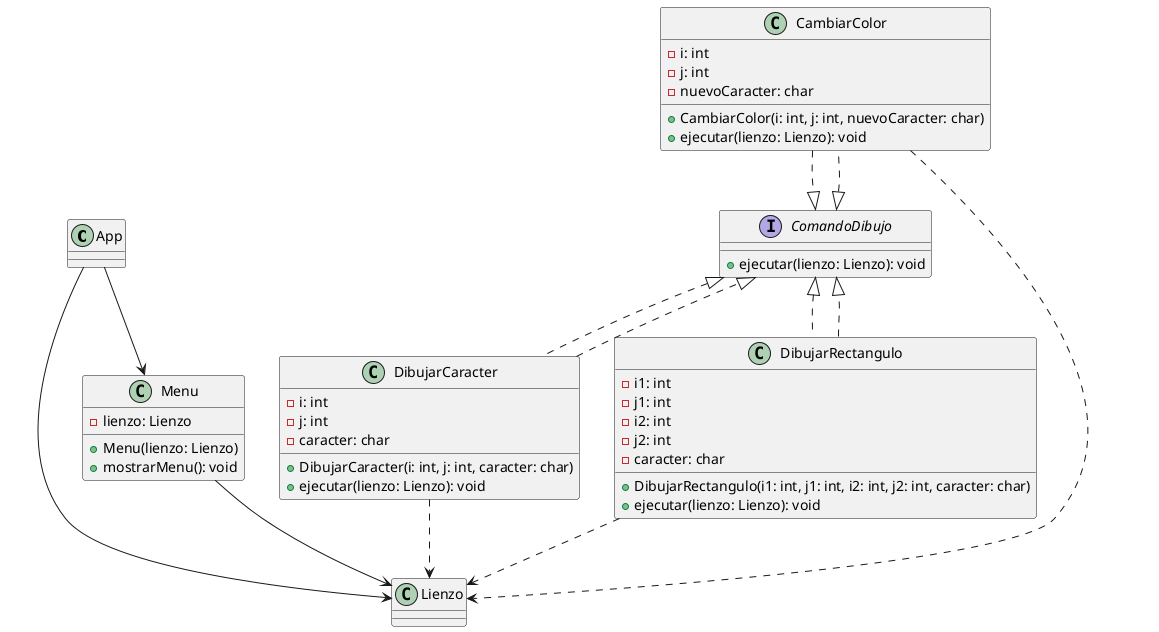 @startuml

class App {
}

interface ComandoDibujo {
    +ejecutar(lienzo: Lienzo): void
}

class CambiarColor implements ComandoDibujo {
    -i: int
    -j: int
    -nuevoCaracter: char
    +CambiarColor(i: int, j: int, nuevoCaracter: char)
    +ejecutar(lienzo: Lienzo): void
}

class DibujarCaracter implements ComandoDibujo {
    -i: int
    -j: int
    -caracter: char
    +DibujarCaracter(i: int, j: int, caracter: char)
    +ejecutar(lienzo: Lienzo): void
}

class DibujarRectangulo implements ComandoDibujo {
    -i1: int
    -j1: int
    -i2: int
    -j2: int
    -caracter: char
    +DibujarRectangulo(i1: int, j1: int, i2: int, j2: int, caracter: char)
    +ejecutar(lienzo: Lienzo): void
}

class Lienzo {
}

class Menu {
    -lienzo: Lienzo
    +Menu(lienzo: Lienzo)
    +mostrarMenu(): void
}

App --> Menu
App --> Lienzo
Menu --> Lienzo
CambiarColor ..> Lienzo
DibujarCaracter ..> Lienzo
DibujarRectangulo ..> Lienzo
CambiarColor ..|> ComandoDibujo
DibujarCaracter ..|> ComandoDibujo
DibujarRectangulo ..|> ComandoDibujo

@enduml
